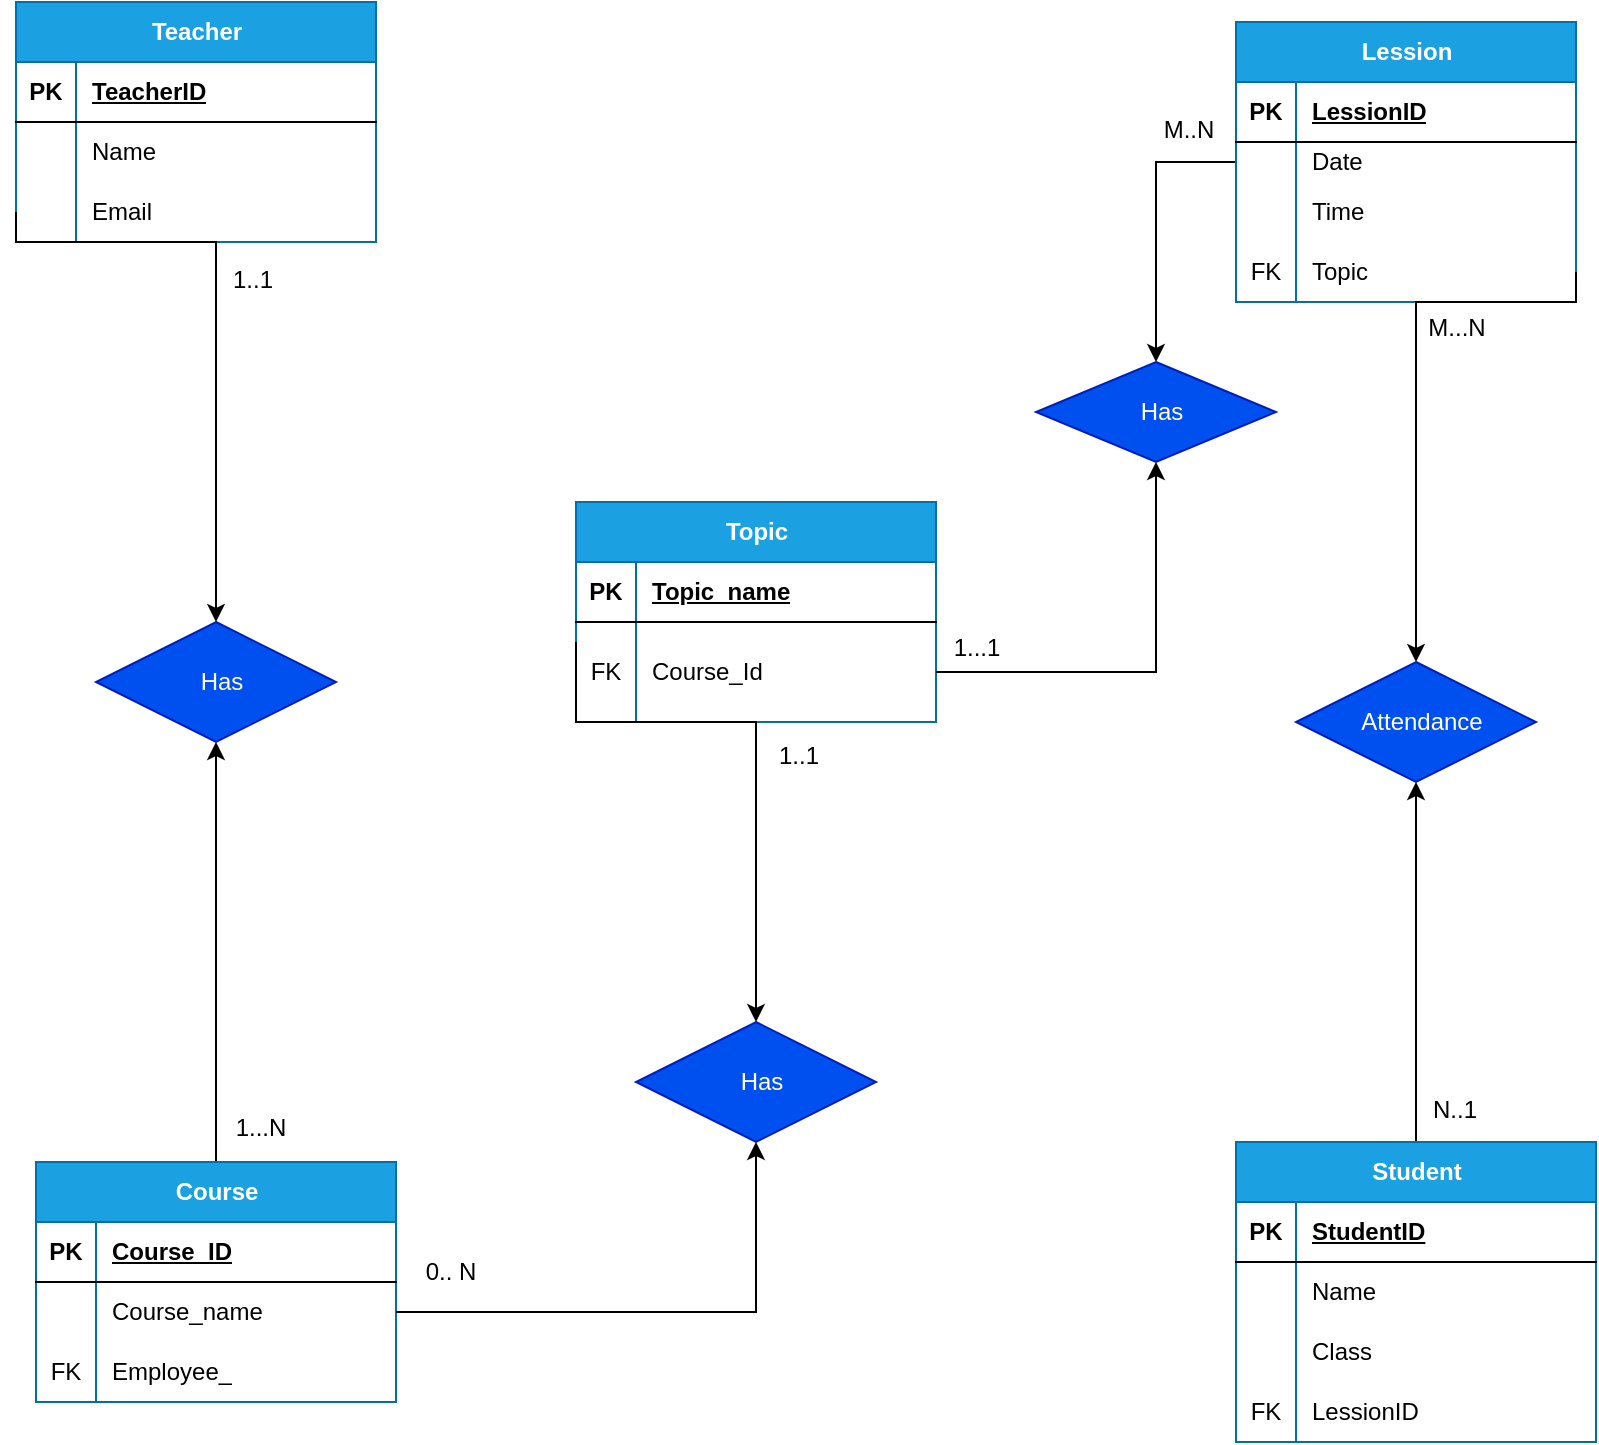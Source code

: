 <mxfile version="22.0.3" type="device">
  <diagram id="R2lEEEUBdFMjLlhIrx00" name="Page-1">
    <mxGraphModel dx="1600" dy="774" grid="1" gridSize="10" guides="1" tooltips="1" connect="1" arrows="1" fold="1" page="1" pageScale="1" pageWidth="850" pageHeight="1100" math="0" shadow="0" extFonts="Permanent Marker^https://fonts.googleapis.com/css?family=Permanent+Marker">
      <root>
        <mxCell id="0" />
        <mxCell id="1" parent="0" />
        <mxCell id="MuCRMz3CRT2mTOA-j2Z7-1" value="Teacher" style="shape=table;startSize=30;container=1;collapsible=1;childLayout=tableLayout;fixedRows=1;rowLines=0;fontStyle=1;align=center;resizeLast=1;html=1;fillColor=#1ba1e2;fontColor=#ffffff;strokeColor=#006EAF;" vertex="1" parent="1">
          <mxGeometry x="40" y="50" width="180" height="120" as="geometry" />
        </mxCell>
        <mxCell id="MuCRMz3CRT2mTOA-j2Z7-2" value="" style="shape=tableRow;horizontal=0;startSize=0;swimlaneHead=0;swimlaneBody=0;fillColor=none;collapsible=0;dropTarget=0;points=[[0,0.5],[1,0.5]];portConstraint=eastwest;top=0;left=0;right=0;bottom=1;" vertex="1" parent="MuCRMz3CRT2mTOA-j2Z7-1">
          <mxGeometry y="30" width="180" height="30" as="geometry" />
        </mxCell>
        <mxCell id="MuCRMz3CRT2mTOA-j2Z7-3" value="PK" style="shape=partialRectangle;connectable=0;fillColor=none;top=0;left=0;bottom=0;right=0;fontStyle=1;overflow=hidden;whiteSpace=wrap;html=1;" vertex="1" parent="MuCRMz3CRT2mTOA-j2Z7-2">
          <mxGeometry width="30" height="30" as="geometry">
            <mxRectangle width="30" height="30" as="alternateBounds" />
          </mxGeometry>
        </mxCell>
        <mxCell id="MuCRMz3CRT2mTOA-j2Z7-4" value="TeacherID" style="shape=partialRectangle;connectable=0;fillColor=none;top=0;left=0;bottom=0;right=0;align=left;spacingLeft=6;fontStyle=5;overflow=hidden;whiteSpace=wrap;html=1;" vertex="1" parent="MuCRMz3CRT2mTOA-j2Z7-2">
          <mxGeometry x="30" width="150" height="30" as="geometry">
            <mxRectangle width="150" height="30" as="alternateBounds" />
          </mxGeometry>
        </mxCell>
        <mxCell id="MuCRMz3CRT2mTOA-j2Z7-5" value="" style="shape=tableRow;horizontal=0;startSize=0;swimlaneHead=0;swimlaneBody=0;fillColor=none;collapsible=0;dropTarget=0;points=[[0,0.5],[1,0.5]];portConstraint=eastwest;top=0;left=0;right=0;bottom=0;" vertex="1" parent="MuCRMz3CRT2mTOA-j2Z7-1">
          <mxGeometry y="60" width="180" height="30" as="geometry" />
        </mxCell>
        <mxCell id="MuCRMz3CRT2mTOA-j2Z7-6" value="" style="shape=partialRectangle;connectable=0;fillColor=none;top=0;left=0;bottom=0;right=0;editable=1;overflow=hidden;whiteSpace=wrap;html=1;" vertex="1" parent="MuCRMz3CRT2mTOA-j2Z7-5">
          <mxGeometry width="30" height="30" as="geometry">
            <mxRectangle width="30" height="30" as="alternateBounds" />
          </mxGeometry>
        </mxCell>
        <mxCell id="MuCRMz3CRT2mTOA-j2Z7-7" value="Name" style="shape=partialRectangle;connectable=0;fillColor=none;top=0;left=0;bottom=0;right=0;align=left;spacingLeft=6;overflow=hidden;whiteSpace=wrap;html=1;" vertex="1" parent="MuCRMz3CRT2mTOA-j2Z7-5">
          <mxGeometry x="30" width="150" height="30" as="geometry">
            <mxRectangle width="150" height="30" as="alternateBounds" />
          </mxGeometry>
        </mxCell>
        <mxCell id="MuCRMz3CRT2mTOA-j2Z7-8" value="" style="shape=tableRow;horizontal=0;startSize=0;swimlaneHead=0;swimlaneBody=0;fillColor=none;collapsible=0;dropTarget=0;points=[[0,0.5],[1,0.5]];portConstraint=eastwest;top=0;left=0;right=0;bottom=0;" vertex="1" parent="MuCRMz3CRT2mTOA-j2Z7-1">
          <mxGeometry y="90" width="180" height="30" as="geometry" />
        </mxCell>
        <mxCell id="MuCRMz3CRT2mTOA-j2Z7-9" value="" style="shape=partialRectangle;connectable=0;fillColor=none;top=0;left=0;bottom=0;right=0;editable=1;overflow=hidden;whiteSpace=wrap;html=1;" vertex="1" parent="MuCRMz3CRT2mTOA-j2Z7-8">
          <mxGeometry width="30" height="30" as="geometry">
            <mxRectangle width="30" height="30" as="alternateBounds" />
          </mxGeometry>
        </mxCell>
        <mxCell id="MuCRMz3CRT2mTOA-j2Z7-10" value="Email" style="shape=partialRectangle;connectable=0;fillColor=none;top=0;left=0;bottom=0;right=0;align=left;spacingLeft=6;overflow=hidden;whiteSpace=wrap;html=1;" vertex="1" parent="MuCRMz3CRT2mTOA-j2Z7-8">
          <mxGeometry x="30" width="150" height="30" as="geometry">
            <mxRectangle width="150" height="30" as="alternateBounds" />
          </mxGeometry>
        </mxCell>
        <mxCell id="MuCRMz3CRT2mTOA-j2Z7-91" style="edgeStyle=orthogonalEdgeStyle;rounded=0;orthogonalLoop=1;jettySize=auto;html=1;exitX=0.5;exitY=0;exitDx=0;exitDy=0;fontFamily=Helvetica;fontSize=12;fontColor=default;" edge="1" parent="1" source="MuCRMz3CRT2mTOA-j2Z7-14">
          <mxGeometry relative="1" as="geometry">
            <mxPoint x="740" y="440" as="targetPoint" />
          </mxGeometry>
        </mxCell>
        <mxCell id="MuCRMz3CRT2mTOA-j2Z7-14" value="Student" style="shape=table;startSize=30;container=1;collapsible=1;childLayout=tableLayout;fixedRows=1;rowLines=0;fontStyle=1;align=center;resizeLast=1;html=1;fillColor=#1ba1e2;fontColor=#ffffff;strokeColor=#006EAF;" vertex="1" parent="1">
          <mxGeometry x="650" y="620" width="180" height="150" as="geometry" />
        </mxCell>
        <mxCell id="MuCRMz3CRT2mTOA-j2Z7-15" value="" style="shape=tableRow;horizontal=0;startSize=0;swimlaneHead=0;swimlaneBody=0;fillColor=none;collapsible=0;dropTarget=0;points=[[0,0.5],[1,0.5]];portConstraint=eastwest;top=0;left=0;right=0;bottom=1;" vertex="1" parent="MuCRMz3CRT2mTOA-j2Z7-14">
          <mxGeometry y="30" width="180" height="30" as="geometry" />
        </mxCell>
        <mxCell id="MuCRMz3CRT2mTOA-j2Z7-16" value="PK" style="shape=partialRectangle;connectable=0;fillColor=none;top=0;left=0;bottom=0;right=0;fontStyle=1;overflow=hidden;whiteSpace=wrap;html=1;" vertex="1" parent="MuCRMz3CRT2mTOA-j2Z7-15">
          <mxGeometry width="30" height="30" as="geometry">
            <mxRectangle width="30" height="30" as="alternateBounds" />
          </mxGeometry>
        </mxCell>
        <mxCell id="MuCRMz3CRT2mTOA-j2Z7-17" value="StudentID" style="shape=partialRectangle;connectable=0;fillColor=none;top=0;left=0;bottom=0;right=0;align=left;spacingLeft=6;fontStyle=5;overflow=hidden;whiteSpace=wrap;html=1;" vertex="1" parent="MuCRMz3CRT2mTOA-j2Z7-15">
          <mxGeometry x="30" width="150" height="30" as="geometry">
            <mxRectangle width="150" height="30" as="alternateBounds" />
          </mxGeometry>
        </mxCell>
        <mxCell id="MuCRMz3CRT2mTOA-j2Z7-18" value="" style="shape=tableRow;horizontal=0;startSize=0;swimlaneHead=0;swimlaneBody=0;fillColor=none;collapsible=0;dropTarget=0;points=[[0,0.5],[1,0.5]];portConstraint=eastwest;top=0;left=0;right=0;bottom=0;" vertex="1" parent="MuCRMz3CRT2mTOA-j2Z7-14">
          <mxGeometry y="60" width="180" height="30" as="geometry" />
        </mxCell>
        <mxCell id="MuCRMz3CRT2mTOA-j2Z7-19" value="" style="shape=partialRectangle;connectable=0;fillColor=none;top=0;left=0;bottom=0;right=0;editable=1;overflow=hidden;whiteSpace=wrap;html=1;" vertex="1" parent="MuCRMz3CRT2mTOA-j2Z7-18">
          <mxGeometry width="30" height="30" as="geometry">
            <mxRectangle width="30" height="30" as="alternateBounds" />
          </mxGeometry>
        </mxCell>
        <mxCell id="MuCRMz3CRT2mTOA-j2Z7-20" value="Name" style="shape=partialRectangle;connectable=0;fillColor=none;top=0;left=0;bottom=0;right=0;align=left;spacingLeft=6;overflow=hidden;whiteSpace=wrap;html=1;" vertex="1" parent="MuCRMz3CRT2mTOA-j2Z7-18">
          <mxGeometry x="30" width="150" height="30" as="geometry">
            <mxRectangle width="150" height="30" as="alternateBounds" />
          </mxGeometry>
        </mxCell>
        <mxCell id="MuCRMz3CRT2mTOA-j2Z7-21" value="" style="shape=tableRow;horizontal=0;startSize=0;swimlaneHead=0;swimlaneBody=0;fillColor=none;collapsible=0;dropTarget=0;points=[[0,0.5],[1,0.5]];portConstraint=eastwest;top=0;left=0;right=0;bottom=0;" vertex="1" parent="MuCRMz3CRT2mTOA-j2Z7-14">
          <mxGeometry y="90" width="180" height="30" as="geometry" />
        </mxCell>
        <mxCell id="MuCRMz3CRT2mTOA-j2Z7-22" value="" style="shape=partialRectangle;connectable=0;fillColor=none;top=0;left=0;bottom=0;right=0;editable=1;overflow=hidden;whiteSpace=wrap;html=1;" vertex="1" parent="MuCRMz3CRT2mTOA-j2Z7-21">
          <mxGeometry width="30" height="30" as="geometry">
            <mxRectangle width="30" height="30" as="alternateBounds" />
          </mxGeometry>
        </mxCell>
        <mxCell id="MuCRMz3CRT2mTOA-j2Z7-23" value="Class" style="shape=partialRectangle;connectable=0;fillColor=none;top=0;left=0;bottom=0;right=0;align=left;spacingLeft=6;overflow=hidden;whiteSpace=wrap;html=1;" vertex="1" parent="MuCRMz3CRT2mTOA-j2Z7-21">
          <mxGeometry x="30" width="150" height="30" as="geometry">
            <mxRectangle width="150" height="30" as="alternateBounds" />
          </mxGeometry>
        </mxCell>
        <mxCell id="MuCRMz3CRT2mTOA-j2Z7-24" value="" style="shape=tableRow;horizontal=0;startSize=0;swimlaneHead=0;swimlaneBody=0;fillColor=none;collapsible=0;dropTarget=0;points=[[0,0.5],[1,0.5]];portConstraint=eastwest;top=0;left=0;right=0;bottom=0;" vertex="1" parent="MuCRMz3CRT2mTOA-j2Z7-14">
          <mxGeometry y="120" width="180" height="30" as="geometry" />
        </mxCell>
        <mxCell id="MuCRMz3CRT2mTOA-j2Z7-25" value="FK" style="shape=partialRectangle;connectable=0;fillColor=none;top=0;left=0;bottom=0;right=0;editable=1;overflow=hidden;whiteSpace=wrap;html=1;" vertex="1" parent="MuCRMz3CRT2mTOA-j2Z7-24">
          <mxGeometry width="30" height="30" as="geometry">
            <mxRectangle width="30" height="30" as="alternateBounds" />
          </mxGeometry>
        </mxCell>
        <mxCell id="MuCRMz3CRT2mTOA-j2Z7-26" value="LessionID" style="shape=partialRectangle;connectable=0;fillColor=none;top=0;left=0;bottom=0;right=0;align=left;spacingLeft=6;overflow=hidden;whiteSpace=wrap;html=1;" vertex="1" parent="MuCRMz3CRT2mTOA-j2Z7-24">
          <mxGeometry x="30" width="150" height="30" as="geometry">
            <mxRectangle width="150" height="30" as="alternateBounds" />
          </mxGeometry>
        </mxCell>
        <mxCell id="MuCRMz3CRT2mTOA-j2Z7-27" value="Topic" style="shape=table;startSize=30;container=1;collapsible=1;childLayout=tableLayout;fixedRows=1;rowLines=0;fontStyle=1;align=center;resizeLast=1;html=1;fillColor=#1ba1e2;fontColor=#ffffff;strokeColor=#006EAF;" vertex="1" parent="1">
          <mxGeometry x="320" y="300" width="180" height="110" as="geometry" />
        </mxCell>
        <mxCell id="MuCRMz3CRT2mTOA-j2Z7-28" value="" style="shape=tableRow;horizontal=0;startSize=0;swimlaneHead=0;swimlaneBody=0;fillColor=none;collapsible=0;dropTarget=0;points=[[0,0.5],[1,0.5]];portConstraint=eastwest;top=0;left=0;right=0;bottom=1;" vertex="1" parent="MuCRMz3CRT2mTOA-j2Z7-27">
          <mxGeometry y="30" width="180" height="30" as="geometry" />
        </mxCell>
        <mxCell id="MuCRMz3CRT2mTOA-j2Z7-29" value="PK" style="shape=partialRectangle;connectable=0;fillColor=none;top=0;left=0;bottom=0;right=0;fontStyle=1;overflow=hidden;whiteSpace=wrap;html=1;" vertex="1" parent="MuCRMz3CRT2mTOA-j2Z7-28">
          <mxGeometry width="30" height="30" as="geometry">
            <mxRectangle width="30" height="30" as="alternateBounds" />
          </mxGeometry>
        </mxCell>
        <mxCell id="MuCRMz3CRT2mTOA-j2Z7-30" value="Topic_name" style="shape=partialRectangle;connectable=0;fillColor=none;top=0;left=0;bottom=0;right=0;align=left;spacingLeft=6;fontStyle=5;overflow=hidden;whiteSpace=wrap;html=1;" vertex="1" parent="MuCRMz3CRT2mTOA-j2Z7-28">
          <mxGeometry x="30" width="150" height="30" as="geometry">
            <mxRectangle width="150" height="30" as="alternateBounds" />
          </mxGeometry>
        </mxCell>
        <mxCell id="MuCRMz3CRT2mTOA-j2Z7-31" value="" style="shape=tableRow;horizontal=0;startSize=0;swimlaneHead=0;swimlaneBody=0;fillColor=none;collapsible=0;dropTarget=0;points=[[0,0.5],[1,0.5]];portConstraint=eastwest;top=0;left=0;right=0;bottom=0;" vertex="1" parent="MuCRMz3CRT2mTOA-j2Z7-27">
          <mxGeometry y="60" width="180" height="50" as="geometry" />
        </mxCell>
        <mxCell id="MuCRMz3CRT2mTOA-j2Z7-32" value="FK" style="shape=partialRectangle;connectable=0;fillColor=none;top=0;left=0;bottom=0;right=0;editable=1;overflow=hidden;whiteSpace=wrap;html=1;" vertex="1" parent="MuCRMz3CRT2mTOA-j2Z7-31">
          <mxGeometry width="30" height="50" as="geometry">
            <mxRectangle width="30" height="50" as="alternateBounds" />
          </mxGeometry>
        </mxCell>
        <mxCell id="MuCRMz3CRT2mTOA-j2Z7-33" value="Course_Id" style="shape=partialRectangle;connectable=0;fillColor=none;top=0;left=0;bottom=0;right=0;align=left;spacingLeft=6;overflow=hidden;whiteSpace=wrap;html=1;" vertex="1" parent="MuCRMz3CRT2mTOA-j2Z7-31">
          <mxGeometry x="30" width="150" height="50" as="geometry">
            <mxRectangle width="150" height="50" as="alternateBounds" />
          </mxGeometry>
        </mxCell>
        <mxCell id="MuCRMz3CRT2mTOA-j2Z7-66" style="edgeStyle=orthogonalEdgeStyle;rounded=0;orthogonalLoop=1;jettySize=auto;html=1;exitX=0;exitY=0.5;exitDx=0;exitDy=0;fontFamily=Helvetica;fontSize=12;fontColor=default;entryX=0.5;entryY=0;entryDx=0;entryDy=0;" edge="1" parent="1" source="MuCRMz3CRT2mTOA-j2Z7-40" target="MuCRMz3CRT2mTOA-j2Z7-68">
          <mxGeometry relative="1" as="geometry">
            <mxPoint x="610" y="300" as="targetPoint" />
          </mxGeometry>
        </mxCell>
        <mxCell id="MuCRMz3CRT2mTOA-j2Z7-40" value="Lession" style="shape=table;startSize=30;container=1;collapsible=1;childLayout=tableLayout;fixedRows=1;rowLines=0;fontStyle=1;align=center;resizeLast=1;html=1;fillColor=#1ba1e2;fontColor=#ffffff;strokeColor=#006EAF;" vertex="1" parent="1">
          <mxGeometry x="650" y="60" width="170" height="140" as="geometry" />
        </mxCell>
        <mxCell id="MuCRMz3CRT2mTOA-j2Z7-41" value="" style="shape=tableRow;horizontal=0;startSize=0;swimlaneHead=0;swimlaneBody=0;fillColor=none;collapsible=0;dropTarget=0;points=[[0,0.5],[1,0.5]];portConstraint=eastwest;top=0;left=0;right=0;bottom=1;" vertex="1" parent="MuCRMz3CRT2mTOA-j2Z7-40">
          <mxGeometry y="30" width="170" height="30" as="geometry" />
        </mxCell>
        <mxCell id="MuCRMz3CRT2mTOA-j2Z7-42" value="PK" style="shape=partialRectangle;connectable=0;fillColor=none;top=0;left=0;bottom=0;right=0;fontStyle=1;overflow=hidden;whiteSpace=wrap;html=1;" vertex="1" parent="MuCRMz3CRT2mTOA-j2Z7-41">
          <mxGeometry width="30" height="30" as="geometry">
            <mxRectangle width="30" height="30" as="alternateBounds" />
          </mxGeometry>
        </mxCell>
        <mxCell id="MuCRMz3CRT2mTOA-j2Z7-43" value="LessionID" style="shape=partialRectangle;connectable=0;fillColor=none;top=0;left=0;bottom=0;right=0;align=left;spacingLeft=6;fontStyle=5;overflow=hidden;whiteSpace=wrap;html=1;" vertex="1" parent="MuCRMz3CRT2mTOA-j2Z7-41">
          <mxGeometry x="30" width="140" height="30" as="geometry">
            <mxRectangle width="140" height="30" as="alternateBounds" />
          </mxGeometry>
        </mxCell>
        <mxCell id="MuCRMz3CRT2mTOA-j2Z7-44" value="" style="shape=tableRow;horizontal=0;startSize=0;swimlaneHead=0;swimlaneBody=0;fillColor=none;collapsible=0;dropTarget=0;points=[[0,0.5],[1,0.5]];portConstraint=eastwest;top=0;left=0;right=0;bottom=0;" vertex="1" parent="MuCRMz3CRT2mTOA-j2Z7-40">
          <mxGeometry y="60" width="170" height="20" as="geometry" />
        </mxCell>
        <mxCell id="MuCRMz3CRT2mTOA-j2Z7-45" value="" style="shape=partialRectangle;connectable=0;fillColor=none;top=0;left=0;bottom=0;right=0;editable=1;overflow=hidden;whiteSpace=wrap;html=1;" vertex="1" parent="MuCRMz3CRT2mTOA-j2Z7-44">
          <mxGeometry width="30" height="20" as="geometry">
            <mxRectangle width="30" height="20" as="alternateBounds" />
          </mxGeometry>
        </mxCell>
        <mxCell id="MuCRMz3CRT2mTOA-j2Z7-46" value="Date" style="shape=partialRectangle;connectable=0;fillColor=none;top=0;left=0;bottom=0;right=0;align=left;spacingLeft=6;overflow=hidden;whiteSpace=wrap;html=1;" vertex="1" parent="MuCRMz3CRT2mTOA-j2Z7-44">
          <mxGeometry x="30" width="140" height="20" as="geometry">
            <mxRectangle width="140" height="20" as="alternateBounds" />
          </mxGeometry>
        </mxCell>
        <mxCell id="MuCRMz3CRT2mTOA-j2Z7-47" value="" style="shape=tableRow;horizontal=0;startSize=0;swimlaneHead=0;swimlaneBody=0;fillColor=none;collapsible=0;dropTarget=0;points=[[0,0.5],[1,0.5]];portConstraint=eastwest;top=0;left=0;right=0;bottom=0;" vertex="1" parent="MuCRMz3CRT2mTOA-j2Z7-40">
          <mxGeometry y="80" width="170" height="30" as="geometry" />
        </mxCell>
        <mxCell id="MuCRMz3CRT2mTOA-j2Z7-48" value="" style="shape=partialRectangle;connectable=0;fillColor=none;top=0;left=0;bottom=0;right=0;editable=1;overflow=hidden;whiteSpace=wrap;html=1;" vertex="1" parent="MuCRMz3CRT2mTOA-j2Z7-47">
          <mxGeometry width="30" height="30" as="geometry">
            <mxRectangle width="30" height="30" as="alternateBounds" />
          </mxGeometry>
        </mxCell>
        <mxCell id="MuCRMz3CRT2mTOA-j2Z7-49" value="Time" style="shape=partialRectangle;connectable=0;fillColor=none;top=0;left=0;bottom=0;right=0;align=left;spacingLeft=6;overflow=hidden;whiteSpace=wrap;html=1;" vertex="1" parent="MuCRMz3CRT2mTOA-j2Z7-47">
          <mxGeometry x="30" width="140" height="30" as="geometry">
            <mxRectangle width="140" height="30" as="alternateBounds" />
          </mxGeometry>
        </mxCell>
        <mxCell id="MuCRMz3CRT2mTOA-j2Z7-50" value="" style="shape=tableRow;horizontal=0;startSize=0;swimlaneHead=0;swimlaneBody=0;fillColor=none;collapsible=0;dropTarget=0;points=[[0,0.5],[1,0.5]];portConstraint=eastwest;top=0;left=0;right=0;bottom=0;" vertex="1" parent="MuCRMz3CRT2mTOA-j2Z7-40">
          <mxGeometry y="110" width="170" height="30" as="geometry" />
        </mxCell>
        <mxCell id="MuCRMz3CRT2mTOA-j2Z7-51" value="FK" style="shape=partialRectangle;connectable=0;fillColor=none;top=0;left=0;bottom=0;right=0;editable=1;overflow=hidden;whiteSpace=wrap;html=1;" vertex="1" parent="MuCRMz3CRT2mTOA-j2Z7-50">
          <mxGeometry width="30" height="30" as="geometry">
            <mxRectangle width="30" height="30" as="alternateBounds" />
          </mxGeometry>
        </mxCell>
        <mxCell id="MuCRMz3CRT2mTOA-j2Z7-52" value="Topic" style="shape=partialRectangle;connectable=0;fillColor=none;top=0;left=0;bottom=0;right=0;align=left;spacingLeft=6;overflow=hidden;whiteSpace=wrap;html=1;" vertex="1" parent="MuCRMz3CRT2mTOA-j2Z7-50">
          <mxGeometry x="30" width="140" height="30" as="geometry">
            <mxRectangle width="140" height="30" as="alternateBounds" />
          </mxGeometry>
        </mxCell>
        <mxCell id="MuCRMz3CRT2mTOA-j2Z7-89" style="edgeStyle=orthogonalEdgeStyle;rounded=0;orthogonalLoop=1;jettySize=auto;html=1;exitX=0.5;exitY=0;exitDx=0;exitDy=0;entryX=0.5;entryY=1;entryDx=0;entryDy=0;fontFamily=Helvetica;fontSize=12;fontColor=default;" edge="1" parent="1" source="MuCRMz3CRT2mTOA-j2Z7-53" target="MuCRMz3CRT2mTOA-j2Z7-75">
          <mxGeometry relative="1" as="geometry" />
        </mxCell>
        <mxCell id="MuCRMz3CRT2mTOA-j2Z7-53" value="Course" style="shape=table;startSize=30;container=1;collapsible=1;childLayout=tableLayout;fixedRows=1;rowLines=0;fontStyle=1;align=center;resizeLast=1;html=1;fillColor=#1ba1e2;fontColor=#ffffff;strokeColor=#006EAF;" vertex="1" parent="1">
          <mxGeometry x="50" y="630" width="180" height="120" as="geometry" />
        </mxCell>
        <mxCell id="MuCRMz3CRT2mTOA-j2Z7-54" value="" style="shape=tableRow;horizontal=0;startSize=0;swimlaneHead=0;swimlaneBody=0;fillColor=none;collapsible=0;dropTarget=0;points=[[0,0.5],[1,0.5]];portConstraint=eastwest;top=0;left=0;right=0;bottom=1;" vertex="1" parent="MuCRMz3CRT2mTOA-j2Z7-53">
          <mxGeometry y="30" width="180" height="30" as="geometry" />
        </mxCell>
        <mxCell id="MuCRMz3CRT2mTOA-j2Z7-55" value="PK" style="shape=partialRectangle;connectable=0;fillColor=none;top=0;left=0;bottom=0;right=0;fontStyle=1;overflow=hidden;whiteSpace=wrap;html=1;" vertex="1" parent="MuCRMz3CRT2mTOA-j2Z7-54">
          <mxGeometry width="30" height="30" as="geometry">
            <mxRectangle width="30" height="30" as="alternateBounds" />
          </mxGeometry>
        </mxCell>
        <mxCell id="MuCRMz3CRT2mTOA-j2Z7-56" value="Course_ID" style="shape=partialRectangle;connectable=0;fillColor=none;top=0;left=0;bottom=0;right=0;align=left;spacingLeft=6;fontStyle=5;overflow=hidden;whiteSpace=wrap;html=1;" vertex="1" parent="MuCRMz3CRT2mTOA-j2Z7-54">
          <mxGeometry x="30" width="150" height="30" as="geometry">
            <mxRectangle width="150" height="30" as="alternateBounds" />
          </mxGeometry>
        </mxCell>
        <mxCell id="MuCRMz3CRT2mTOA-j2Z7-57" value="" style="shape=tableRow;horizontal=0;startSize=0;swimlaneHead=0;swimlaneBody=0;fillColor=none;collapsible=0;dropTarget=0;points=[[0,0.5],[1,0.5]];portConstraint=eastwest;top=0;left=0;right=0;bottom=0;" vertex="1" parent="MuCRMz3CRT2mTOA-j2Z7-53">
          <mxGeometry y="60" width="180" height="30" as="geometry" />
        </mxCell>
        <mxCell id="MuCRMz3CRT2mTOA-j2Z7-58" value="" style="shape=partialRectangle;connectable=0;fillColor=none;top=0;left=0;bottom=0;right=0;editable=1;overflow=hidden;whiteSpace=wrap;html=1;" vertex="1" parent="MuCRMz3CRT2mTOA-j2Z7-57">
          <mxGeometry width="30" height="30" as="geometry">
            <mxRectangle width="30" height="30" as="alternateBounds" />
          </mxGeometry>
        </mxCell>
        <mxCell id="MuCRMz3CRT2mTOA-j2Z7-59" value="Course_name" style="shape=partialRectangle;connectable=0;fillColor=none;top=0;left=0;bottom=0;right=0;align=left;spacingLeft=6;overflow=hidden;whiteSpace=wrap;html=1;" vertex="1" parent="MuCRMz3CRT2mTOA-j2Z7-57">
          <mxGeometry x="30" width="150" height="30" as="geometry">
            <mxRectangle width="150" height="30" as="alternateBounds" />
          </mxGeometry>
        </mxCell>
        <mxCell id="MuCRMz3CRT2mTOA-j2Z7-60" value="" style="shape=tableRow;horizontal=0;startSize=0;swimlaneHead=0;swimlaneBody=0;fillColor=none;collapsible=0;dropTarget=0;points=[[0,0.5],[1,0.5]];portConstraint=eastwest;top=0;left=0;right=0;bottom=0;" vertex="1" parent="MuCRMz3CRT2mTOA-j2Z7-53">
          <mxGeometry y="90" width="180" height="30" as="geometry" />
        </mxCell>
        <mxCell id="MuCRMz3CRT2mTOA-j2Z7-61" value="FK" style="shape=partialRectangle;connectable=0;fillColor=none;top=0;left=0;bottom=0;right=0;editable=1;overflow=hidden;whiteSpace=wrap;html=1;" vertex="1" parent="MuCRMz3CRT2mTOA-j2Z7-60">
          <mxGeometry width="30" height="30" as="geometry">
            <mxRectangle width="30" height="30" as="alternateBounds" />
          </mxGeometry>
        </mxCell>
        <mxCell id="MuCRMz3CRT2mTOA-j2Z7-62" value="Employee_" style="shape=partialRectangle;connectable=0;fillColor=none;top=0;left=0;bottom=0;right=0;align=left;spacingLeft=6;overflow=hidden;whiteSpace=wrap;html=1;" vertex="1" parent="MuCRMz3CRT2mTOA-j2Z7-60">
          <mxGeometry x="30" width="150" height="30" as="geometry">
            <mxRectangle width="150" height="30" as="alternateBounds" />
          </mxGeometry>
        </mxCell>
        <mxCell id="MuCRMz3CRT2mTOA-j2Z7-68" value="Has" style="shape=rhombus;perimeter=rhombusPerimeter;whiteSpace=wrap;html=1;align=center;strokeColor=#001DBC;verticalAlign=middle;spacingLeft=6;fontFamily=Helvetica;fontSize=12;fontColor=#ffffff;fillColor=#0050ef;" vertex="1" parent="1">
          <mxGeometry x="550" y="230" width="120" height="50" as="geometry" />
        </mxCell>
        <mxCell id="MuCRMz3CRT2mTOA-j2Z7-72" value="Has" style="shape=rhombus;perimeter=rhombusPerimeter;whiteSpace=wrap;html=1;align=center;strokeColor=#001DBC;verticalAlign=middle;spacingLeft=6;fontFamily=Helvetica;fontSize=12;fontColor=#ffffff;fillColor=#0050ef;" vertex="1" parent="1">
          <mxGeometry x="350" y="560" width="120" height="60" as="geometry" />
        </mxCell>
        <mxCell id="MuCRMz3CRT2mTOA-j2Z7-75" value="Has" style="shape=rhombus;perimeter=rhombusPerimeter;whiteSpace=wrap;html=1;align=center;strokeColor=#001DBC;verticalAlign=middle;spacingLeft=6;fontFamily=Helvetica;fontSize=12;fontColor=#ffffff;fillColor=#0050ef;" vertex="1" parent="1">
          <mxGeometry x="80" y="360" width="120" height="60" as="geometry" />
        </mxCell>
        <mxCell id="MuCRMz3CRT2mTOA-j2Z7-84" style="edgeStyle=orthogonalEdgeStyle;rounded=0;orthogonalLoop=1;jettySize=auto;html=1;exitX=1;exitY=0.5;exitDx=0;exitDy=0;entryX=0.5;entryY=1;entryDx=0;entryDy=0;fontFamily=Helvetica;fontSize=12;fontColor=default;" edge="1" parent="1" source="MuCRMz3CRT2mTOA-j2Z7-31" target="MuCRMz3CRT2mTOA-j2Z7-68">
          <mxGeometry relative="1" as="geometry" />
        </mxCell>
        <mxCell id="MuCRMz3CRT2mTOA-j2Z7-85" style="edgeStyle=orthogonalEdgeStyle;rounded=0;orthogonalLoop=1;jettySize=auto;html=1;exitX=1;exitY=0.5;exitDx=0;exitDy=0;fontFamily=Helvetica;fontSize=12;fontColor=default;entryX=0.5;entryY=1;entryDx=0;entryDy=0;" edge="1" parent="1" source="MuCRMz3CRT2mTOA-j2Z7-57" target="MuCRMz3CRT2mTOA-j2Z7-72">
          <mxGeometry relative="1" as="geometry">
            <mxPoint x="420" y="704.5" as="targetPoint" />
          </mxGeometry>
        </mxCell>
        <mxCell id="MuCRMz3CRT2mTOA-j2Z7-86" style="edgeStyle=orthogonalEdgeStyle;rounded=0;orthogonalLoop=1;jettySize=auto;html=1;entryX=0.5;entryY=0;entryDx=0;entryDy=0;fontFamily=Helvetica;fontSize=12;fontColor=default;" edge="1" parent="1" target="MuCRMz3CRT2mTOA-j2Z7-72">
          <mxGeometry relative="1" as="geometry">
            <mxPoint x="320" y="370" as="sourcePoint" />
            <Array as="points">
              <mxPoint x="320" y="410" />
              <mxPoint x="410" y="410" />
            </Array>
          </mxGeometry>
        </mxCell>
        <mxCell id="MuCRMz3CRT2mTOA-j2Z7-88" style="edgeStyle=orthogonalEdgeStyle;rounded=0;orthogonalLoop=1;jettySize=auto;html=1;exitX=0;exitY=0.5;exitDx=0;exitDy=0;entryX=0.5;entryY=0;entryDx=0;entryDy=0;fontFamily=Helvetica;fontSize=12;fontColor=default;" edge="1" parent="1" source="MuCRMz3CRT2mTOA-j2Z7-8" target="MuCRMz3CRT2mTOA-j2Z7-75">
          <mxGeometry relative="1" as="geometry">
            <Array as="points">
              <mxPoint x="40" y="170" />
              <mxPoint x="140" y="170" />
            </Array>
          </mxGeometry>
        </mxCell>
        <mxCell id="MuCRMz3CRT2mTOA-j2Z7-90" style="edgeStyle=orthogonalEdgeStyle;rounded=0;orthogonalLoop=1;jettySize=auto;html=1;exitX=1;exitY=0.5;exitDx=0;exitDy=0;fontFamily=Helvetica;fontSize=12;fontColor=default;entryX=0.5;entryY=0;entryDx=0;entryDy=0;" edge="1" parent="1" source="MuCRMz3CRT2mTOA-j2Z7-50" target="MuCRMz3CRT2mTOA-j2Z7-92">
          <mxGeometry relative="1" as="geometry">
            <mxPoint x="740" y="340" as="targetPoint" />
            <Array as="points">
              <mxPoint x="820" y="200" />
              <mxPoint x="740" y="200" />
            </Array>
          </mxGeometry>
        </mxCell>
        <mxCell id="MuCRMz3CRT2mTOA-j2Z7-92" value="Attendance" style="shape=rhombus;perimeter=rhombusPerimeter;whiteSpace=wrap;html=1;align=center;strokeColor=#001DBC;verticalAlign=middle;spacingLeft=6;fontFamily=Helvetica;fontSize=12;fontColor=#ffffff;fillColor=#0050ef;" vertex="1" parent="1">
          <mxGeometry x="680" y="380" width="120" height="60" as="geometry" />
        </mxCell>
        <mxCell id="MuCRMz3CRT2mTOA-j2Z7-94" value="1..1" style="text;html=1;align=center;verticalAlign=middle;resizable=0;points=[];autosize=1;strokeColor=none;fillColor=none;fontSize=12;fontFamily=Helvetica;fontColor=default;" vertex="1" parent="1">
          <mxGeometry x="138" y="174" width="40" height="30" as="geometry" />
        </mxCell>
        <mxCell id="MuCRMz3CRT2mTOA-j2Z7-95" value="1...N" style="text;html=1;align=center;verticalAlign=middle;resizable=0;points=[];autosize=1;strokeColor=none;fillColor=none;fontSize=12;fontFamily=Helvetica;fontColor=default;" vertex="1" parent="1">
          <mxGeometry x="137" y="598" width="50" height="30" as="geometry" />
        </mxCell>
        <mxCell id="MuCRMz3CRT2mTOA-j2Z7-96" value="0.. N" style="text;html=1;align=center;verticalAlign=middle;resizable=0;points=[];autosize=1;strokeColor=none;fillColor=none;fontSize=12;fontFamily=Helvetica;fontColor=default;" vertex="1" parent="1">
          <mxGeometry x="232" y="670" width="50" height="30" as="geometry" />
        </mxCell>
        <mxCell id="MuCRMz3CRT2mTOA-j2Z7-97" value="1..1" style="text;html=1;align=center;verticalAlign=middle;resizable=0;points=[];autosize=1;strokeColor=none;fillColor=none;fontSize=12;fontFamily=Helvetica;fontColor=default;" vertex="1" parent="1">
          <mxGeometry x="411" y="412" width="40" height="30" as="geometry" />
        </mxCell>
        <mxCell id="MuCRMz3CRT2mTOA-j2Z7-98" value="M..N" style="text;html=1;align=center;verticalAlign=middle;resizable=0;points=[];autosize=1;strokeColor=none;fillColor=none;fontSize=12;fontFamily=Helvetica;fontColor=default;" vertex="1" parent="1">
          <mxGeometry x="601" y="99" width="50" height="30" as="geometry" />
        </mxCell>
        <mxCell id="MuCRMz3CRT2mTOA-j2Z7-99" value="1...1" style="text;html=1;align=center;verticalAlign=middle;resizable=0;points=[];autosize=1;strokeColor=none;fillColor=none;fontSize=12;fontFamily=Helvetica;fontColor=default;" vertex="1" parent="1">
          <mxGeometry x="495" y="358" width="50" height="30" as="geometry" />
        </mxCell>
        <mxCell id="MuCRMz3CRT2mTOA-j2Z7-100" value="M...N" style="text;html=1;align=center;verticalAlign=middle;resizable=0;points=[];autosize=1;strokeColor=none;fillColor=none;fontSize=12;fontFamily=Helvetica;fontColor=default;" vertex="1" parent="1">
          <mxGeometry x="735" y="198" width="50" height="30" as="geometry" />
        </mxCell>
        <mxCell id="MuCRMz3CRT2mTOA-j2Z7-101" value="N..1" style="text;html=1;align=center;verticalAlign=middle;resizable=0;points=[];autosize=1;strokeColor=none;fillColor=none;fontSize=12;fontFamily=Helvetica;fontColor=default;" vertex="1" parent="1">
          <mxGeometry x="734" y="589" width="50" height="30" as="geometry" />
        </mxCell>
      </root>
    </mxGraphModel>
  </diagram>
</mxfile>
